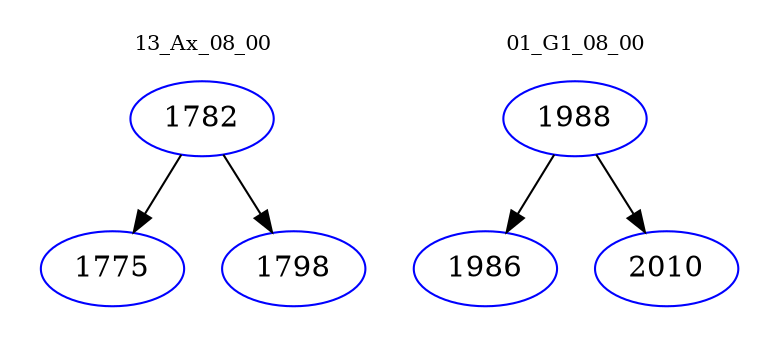 digraph{
subgraph cluster_0 {
color = white
label = "13_Ax_08_00";
fontsize=10;
T0_1782 [label="1782", color="blue"]
T0_1782 -> T0_1775 [color="black"]
T0_1775 [label="1775", color="blue"]
T0_1782 -> T0_1798 [color="black"]
T0_1798 [label="1798", color="blue"]
}
subgraph cluster_1 {
color = white
label = "01_G1_08_00";
fontsize=10;
T1_1988 [label="1988", color="blue"]
T1_1988 -> T1_1986 [color="black"]
T1_1986 [label="1986", color="blue"]
T1_1988 -> T1_2010 [color="black"]
T1_2010 [label="2010", color="blue"]
}
}
